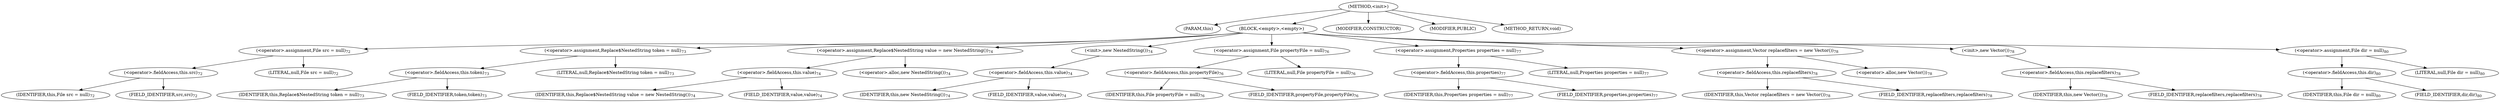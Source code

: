 digraph "&lt;init&gt;" {  
"1241" [label = <(METHOD,&lt;init&gt;)> ]
"1242" [label = <(PARAM,this)> ]
"1243" [label = <(BLOCK,&lt;empty&gt;,&lt;empty&gt;)> ]
"1244" [label = <(&lt;operator&gt;.assignment,File src = null)<SUB>72</SUB>> ]
"1245" [label = <(&lt;operator&gt;.fieldAccess,this.src)<SUB>72</SUB>> ]
"1246" [label = <(IDENTIFIER,this,File src = null)<SUB>72</SUB>> ]
"1247" [label = <(FIELD_IDENTIFIER,src,src)<SUB>72</SUB>> ]
"1248" [label = <(LITERAL,null,File src = null)<SUB>72</SUB>> ]
"1249" [label = <(&lt;operator&gt;.assignment,Replace$NestedString token = null)<SUB>73</SUB>> ]
"1250" [label = <(&lt;operator&gt;.fieldAccess,this.token)<SUB>73</SUB>> ]
"1251" [label = <(IDENTIFIER,this,Replace$NestedString token = null)<SUB>73</SUB>> ]
"1252" [label = <(FIELD_IDENTIFIER,token,token)<SUB>73</SUB>> ]
"1253" [label = <(LITERAL,null,Replace$NestedString token = null)<SUB>73</SUB>> ]
"1254" [label = <(&lt;operator&gt;.assignment,Replace$NestedString value = new NestedString())<SUB>74</SUB>> ]
"1255" [label = <(&lt;operator&gt;.fieldAccess,this.value)<SUB>74</SUB>> ]
"1256" [label = <(IDENTIFIER,this,Replace$NestedString value = new NestedString())<SUB>74</SUB>> ]
"1257" [label = <(FIELD_IDENTIFIER,value,value)<SUB>74</SUB>> ]
"1258" [label = <(&lt;operator&gt;.alloc,new NestedString())<SUB>74</SUB>> ]
"1259" [label = <(&lt;init&gt;,new NestedString())<SUB>74</SUB>> ]
"1260" [label = <(&lt;operator&gt;.fieldAccess,this.value)<SUB>74</SUB>> ]
"1261" [label = <(IDENTIFIER,this,new NestedString())<SUB>74</SUB>> ]
"1262" [label = <(FIELD_IDENTIFIER,value,value)<SUB>74</SUB>> ]
"1263" [label = <(&lt;operator&gt;.assignment,File propertyFile = null)<SUB>76</SUB>> ]
"1264" [label = <(&lt;operator&gt;.fieldAccess,this.propertyFile)<SUB>76</SUB>> ]
"1265" [label = <(IDENTIFIER,this,File propertyFile = null)<SUB>76</SUB>> ]
"1266" [label = <(FIELD_IDENTIFIER,propertyFile,propertyFile)<SUB>76</SUB>> ]
"1267" [label = <(LITERAL,null,File propertyFile = null)<SUB>76</SUB>> ]
"1268" [label = <(&lt;operator&gt;.assignment,Properties properties = null)<SUB>77</SUB>> ]
"1269" [label = <(&lt;operator&gt;.fieldAccess,this.properties)<SUB>77</SUB>> ]
"1270" [label = <(IDENTIFIER,this,Properties properties = null)<SUB>77</SUB>> ]
"1271" [label = <(FIELD_IDENTIFIER,properties,properties)<SUB>77</SUB>> ]
"1272" [label = <(LITERAL,null,Properties properties = null)<SUB>77</SUB>> ]
"1273" [label = <(&lt;operator&gt;.assignment,Vector replacefilters = new Vector())<SUB>78</SUB>> ]
"1274" [label = <(&lt;operator&gt;.fieldAccess,this.replacefilters)<SUB>78</SUB>> ]
"1275" [label = <(IDENTIFIER,this,Vector replacefilters = new Vector())<SUB>78</SUB>> ]
"1276" [label = <(FIELD_IDENTIFIER,replacefilters,replacefilters)<SUB>78</SUB>> ]
"1277" [label = <(&lt;operator&gt;.alloc,new Vector())<SUB>78</SUB>> ]
"1278" [label = <(&lt;init&gt;,new Vector())<SUB>78</SUB>> ]
"1279" [label = <(&lt;operator&gt;.fieldAccess,this.replacefilters)<SUB>78</SUB>> ]
"1280" [label = <(IDENTIFIER,this,new Vector())<SUB>78</SUB>> ]
"1281" [label = <(FIELD_IDENTIFIER,replacefilters,replacefilters)<SUB>78</SUB>> ]
"1282" [label = <(&lt;operator&gt;.assignment,File dir = null)<SUB>80</SUB>> ]
"1283" [label = <(&lt;operator&gt;.fieldAccess,this.dir)<SUB>80</SUB>> ]
"1284" [label = <(IDENTIFIER,this,File dir = null)<SUB>80</SUB>> ]
"1285" [label = <(FIELD_IDENTIFIER,dir,dir)<SUB>80</SUB>> ]
"1286" [label = <(LITERAL,null,File dir = null)<SUB>80</SUB>> ]
"1287" [label = <(MODIFIER,CONSTRUCTOR)> ]
"1288" [label = <(MODIFIER,PUBLIC)> ]
"1289" [label = <(METHOD_RETURN,void)> ]
  "1241" -> "1242" 
  "1241" -> "1243" 
  "1241" -> "1287" 
  "1241" -> "1288" 
  "1241" -> "1289" 
  "1243" -> "1244" 
  "1243" -> "1249" 
  "1243" -> "1254" 
  "1243" -> "1259" 
  "1243" -> "1263" 
  "1243" -> "1268" 
  "1243" -> "1273" 
  "1243" -> "1278" 
  "1243" -> "1282" 
  "1244" -> "1245" 
  "1244" -> "1248" 
  "1245" -> "1246" 
  "1245" -> "1247" 
  "1249" -> "1250" 
  "1249" -> "1253" 
  "1250" -> "1251" 
  "1250" -> "1252" 
  "1254" -> "1255" 
  "1254" -> "1258" 
  "1255" -> "1256" 
  "1255" -> "1257" 
  "1259" -> "1260" 
  "1260" -> "1261" 
  "1260" -> "1262" 
  "1263" -> "1264" 
  "1263" -> "1267" 
  "1264" -> "1265" 
  "1264" -> "1266" 
  "1268" -> "1269" 
  "1268" -> "1272" 
  "1269" -> "1270" 
  "1269" -> "1271" 
  "1273" -> "1274" 
  "1273" -> "1277" 
  "1274" -> "1275" 
  "1274" -> "1276" 
  "1278" -> "1279" 
  "1279" -> "1280" 
  "1279" -> "1281" 
  "1282" -> "1283" 
  "1282" -> "1286" 
  "1283" -> "1284" 
  "1283" -> "1285" 
}
